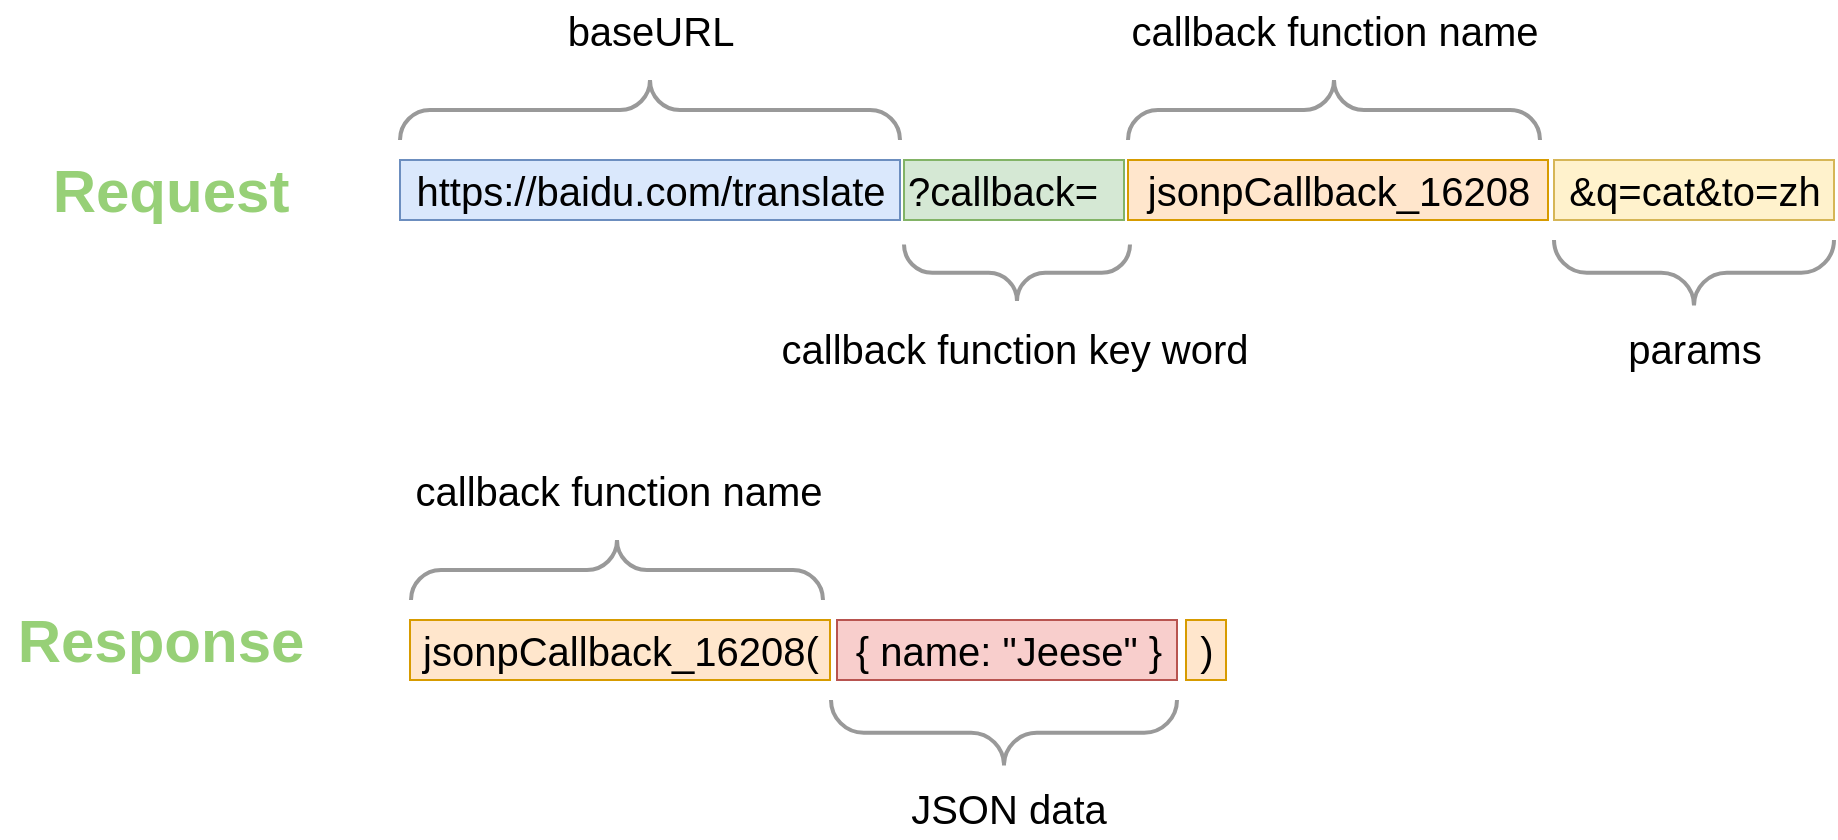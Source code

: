 <mxfile version="14.6.11" type="github">
  <diagram id="ZIaq1ua41LSCKKVV6wSK" name="JSONP">
    <mxGraphModel dx="1417" dy="934" grid="1" gridSize="10" guides="1" tooltips="1" connect="1" arrows="1" fold="1" page="1" pageScale="1" pageWidth="1169" pageHeight="827" math="0" shadow="0">
      <root>
        <mxCell id="0" />
        <mxCell id="1" parent="0" />
        <mxCell id="hNWiUd4LyEJFCyibCBkk-3" value="https://baidu.com/translate" style="text;html=1;align=center;verticalAlign=middle;resizable=0;points=[];autosize=1;strokeColor=#6c8ebf;fontSize=20;fillColor=#dae8fc;" vertex="1" parent="1">
          <mxGeometry x="250" y="140" width="250" height="30" as="geometry" />
        </mxCell>
        <mxCell id="hNWiUd4LyEJFCyibCBkk-4" value="?callback=" style="text;html=1;align=left;verticalAlign=middle;resizable=0;points=[];autosize=1;strokeColor=#82b366;fontSize=20;fillColor=#d5e8d4;" vertex="1" parent="1">
          <mxGeometry x="502" y="140" width="110" height="30" as="geometry" />
        </mxCell>
        <mxCell id="hNWiUd4LyEJFCyibCBkk-5" value="jsonpCallback_16208" style="text;html=1;align=center;verticalAlign=middle;resizable=0;points=[];autosize=1;strokeColor=#d79b00;fontSize=20;fillColor=#ffe6cc;" vertex="1" parent="1">
          <mxGeometry x="614" y="140" width="210" height="30" as="geometry" />
        </mxCell>
        <mxCell id="hNWiUd4LyEJFCyibCBkk-6" value="&amp;amp;q=cat&amp;amp;to=zh" style="text;html=1;align=center;verticalAlign=middle;resizable=0;points=[];autosize=1;strokeColor=#d6b656;fontSize=20;fillColor=#fff2cc;" vertex="1" parent="1">
          <mxGeometry x="827" y="140" width="140" height="30" as="geometry" />
        </mxCell>
        <mxCell id="hNWiUd4LyEJFCyibCBkk-7" value="" style="verticalLabelPosition=bottom;shadow=0;dashed=0;align=center;html=1;verticalAlign=top;strokeWidth=2;shape=mxgraph.mockup.markup.curlyBrace;strokeColor=#999999;fontSize=20;" vertex="1" parent="1">
          <mxGeometry x="250" y="100" width="250" height="30" as="geometry" />
        </mxCell>
        <mxCell id="hNWiUd4LyEJFCyibCBkk-8" value="baseURL" style="text;html=1;align=center;verticalAlign=middle;resizable=0;points=[];autosize=1;strokeColor=none;fontSize=20;" vertex="1" parent="1">
          <mxGeometry x="325" y="60" width="100" height="30" as="geometry" />
        </mxCell>
        <mxCell id="hNWiUd4LyEJFCyibCBkk-9" value="" style="verticalLabelPosition=bottom;shadow=0;dashed=0;align=center;html=1;verticalAlign=top;strokeWidth=2;shape=mxgraph.mockup.markup.curlyBrace;strokeColor=#999999;fontSize=20;rotation=180;" vertex="1" parent="1">
          <mxGeometry x="502" y="180" width="113" height="32.8" as="geometry" />
        </mxCell>
        <mxCell id="hNWiUd4LyEJFCyibCBkk-10" value="" style="verticalLabelPosition=bottom;shadow=0;dashed=0;align=center;html=1;verticalAlign=top;strokeWidth=2;shape=mxgraph.mockup.markup.curlyBrace;strokeColor=#999999;fontSize=20;" vertex="1" parent="1">
          <mxGeometry x="614" y="100" width="206" height="30" as="geometry" />
        </mxCell>
        <mxCell id="hNWiUd4LyEJFCyibCBkk-11" value="" style="verticalLabelPosition=bottom;shadow=0;dashed=0;align=center;html=1;verticalAlign=top;strokeWidth=2;shape=mxgraph.mockup.markup.curlyBrace;strokeColor=#999999;fontSize=20;rotation=180;" vertex="1" parent="1">
          <mxGeometry x="827" y="180" width="140" height="32.8" as="geometry" />
        </mxCell>
        <mxCell id="hNWiUd4LyEJFCyibCBkk-12" value="callback function key word" style="text;html=1;align=center;verticalAlign=middle;resizable=0;points=[];autosize=1;strokeColor=none;fontSize=20;" vertex="1" parent="1">
          <mxGeometry x="432" y="219" width="250" height="30" as="geometry" />
        </mxCell>
        <mxCell id="hNWiUd4LyEJFCyibCBkk-13" value="callback function name" style="text;html=1;align=center;verticalAlign=middle;resizable=0;points=[];autosize=1;strokeColor=none;fontSize=20;" vertex="1" parent="1">
          <mxGeometry x="607" y="60" width="220" height="30" as="geometry" />
        </mxCell>
        <mxCell id="hNWiUd4LyEJFCyibCBkk-14" value="params" style="text;html=1;align=center;verticalAlign=middle;resizable=0;points=[];autosize=1;strokeColor=none;fontSize=20;" vertex="1" parent="1">
          <mxGeometry x="857" y="219" width="80" height="30" as="geometry" />
        </mxCell>
        <mxCell id="hNWiUd4LyEJFCyibCBkk-15" value="Request" style="text;html=1;align=center;verticalAlign=middle;resizable=0;points=[];autosize=1;strokeColor=none;fontSize=30;fontStyle=1;fontColor=#97D077;" vertex="1" parent="1">
          <mxGeometry x="70" y="135" width="130" height="40" as="geometry" />
        </mxCell>
        <mxCell id="hNWiUd4LyEJFCyibCBkk-16" value="Response" style="text;html=1;align=center;verticalAlign=middle;resizable=0;points=[];autosize=1;strokeColor=none;fontSize=30;fontStyle=1;fontColor=#97D077;" vertex="1" parent="1">
          <mxGeometry x="50" y="360" width="160" height="40" as="geometry" />
        </mxCell>
        <mxCell id="hNWiUd4LyEJFCyibCBkk-18" value="jsonpCallback_16208(" style="text;html=1;align=center;verticalAlign=middle;resizable=0;points=[];autosize=1;strokeColor=#d79b00;fontSize=20;fillColor=#ffe6cc;" vertex="1" parent="1">
          <mxGeometry x="255" y="370" width="210" height="30" as="geometry" />
        </mxCell>
        <mxCell id="hNWiUd4LyEJFCyibCBkk-19" value=")" style="text;html=1;align=center;verticalAlign=middle;resizable=0;points=[];autosize=1;strokeColor=#d79b00;fontSize=20;fillColor=#ffe6cc;" vertex="1" parent="1">
          <mxGeometry x="643" y="370" width="20" height="30" as="geometry" />
        </mxCell>
        <mxCell id="hNWiUd4LyEJFCyibCBkk-20" value="{ name: &quot;Jeese&quot; }" style="text;html=1;align=center;verticalAlign=middle;resizable=0;points=[];autosize=1;strokeColor=#b85450;fontSize=20;fillColor=#f8cecc;" vertex="1" parent="1">
          <mxGeometry x="468.5" y="370" width="170" height="30" as="geometry" />
        </mxCell>
        <mxCell id="hNWiUd4LyEJFCyibCBkk-21" value="" style="verticalLabelPosition=bottom;shadow=0;dashed=0;align=center;html=1;verticalAlign=top;strokeWidth=2;shape=mxgraph.mockup.markup.curlyBrace;strokeColor=#999999;fontSize=20;" vertex="1" parent="1">
          <mxGeometry x="255.5" y="330" width="206" height="30" as="geometry" />
        </mxCell>
        <mxCell id="hNWiUd4LyEJFCyibCBkk-22" value="callback function name" style="text;html=1;align=center;verticalAlign=middle;resizable=0;points=[];autosize=1;strokeColor=none;fontSize=20;" vertex="1" parent="1">
          <mxGeometry x="248.5" y="290" width="220" height="30" as="geometry" />
        </mxCell>
        <mxCell id="hNWiUd4LyEJFCyibCBkk-23" value="" style="verticalLabelPosition=bottom;shadow=0;dashed=0;align=center;html=1;verticalAlign=top;strokeWidth=2;shape=mxgraph.mockup.markup.curlyBrace;strokeColor=#999999;fontSize=20;rotation=180;" vertex="1" parent="1">
          <mxGeometry x="465.5" y="410" width="173" height="32.8" as="geometry" />
        </mxCell>
        <mxCell id="hNWiUd4LyEJFCyibCBkk-24" value="JSON data" style="text;html=1;align=center;verticalAlign=middle;resizable=0;points=[];autosize=1;strokeColor=none;fontSize=20;" vertex="1" parent="1">
          <mxGeometry x="498.5" y="449" width="110" height="30" as="geometry" />
        </mxCell>
      </root>
    </mxGraphModel>
  </diagram>
</mxfile>
